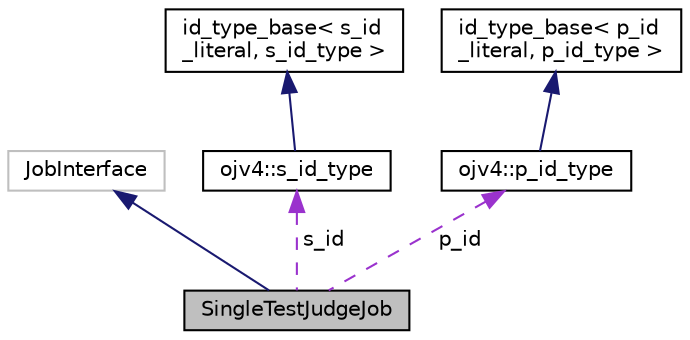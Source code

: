 digraph "SingleTestJudgeJob"
{
 // LATEX_PDF_SIZE
  edge [fontname="Helvetica",fontsize="10",labelfontname="Helvetica",labelfontsize="10"];
  node [fontname="Helvetica",fontsize="10",shape=record];
  Node2 [label="SingleTestJudgeJob",height=0.2,width=0.4,color="black", fillcolor="grey75", style="filled", fontcolor="black",tooltip=" "];
  Node3 -> Node2 [dir="back",color="midnightblue",fontsize="10",style="solid",fontname="Helvetica"];
  Node3 [label="JobInterface",height=0.2,width=0.4,color="grey75", fillcolor="white", style="filled",tooltip=" "];
  Node4 -> Node2 [dir="back",color="darkorchid3",fontsize="10",style="dashed",label=" s_id" ,fontname="Helvetica"];
  Node4 [label="ojv4::s_id_type",height=0.2,width=0.4,color="black", fillcolor="white", style="filled",URL="$structojv4_1_1s__id__type.html",tooltip=" "];
  Node5 -> Node4 [dir="back",color="midnightblue",fontsize="10",style="solid",fontname="Helvetica"];
  Node5 [label="id_type_base\< s_id\l_literal, s_id_type \>",height=0.2,width=0.4,color="black", fillcolor="white", style="filled",URL="$classid__type__base.html",tooltip=" "];
  Node6 -> Node2 [dir="back",color="darkorchid3",fontsize="10",style="dashed",label=" p_id" ,fontname="Helvetica"];
  Node6 [label="ojv4::p_id_type",height=0.2,width=0.4,color="black", fillcolor="white", style="filled",URL="$structojv4_1_1p__id__type.html",tooltip=" "];
  Node7 -> Node6 [dir="back",color="midnightblue",fontsize="10",style="solid",fontname="Helvetica"];
  Node7 [label="id_type_base\< p_id\l_literal, p_id_type \>",height=0.2,width=0.4,color="black", fillcolor="white", style="filled",URL="$classid__type__base.html",tooltip=" "];
}
